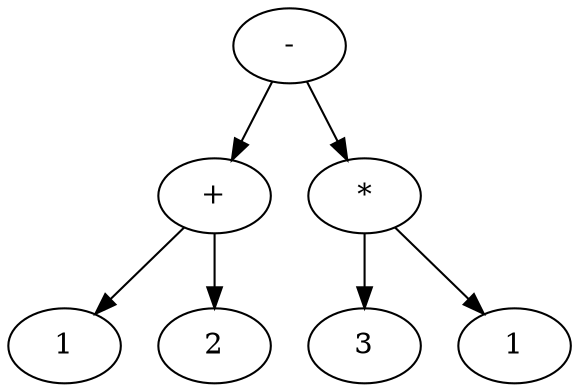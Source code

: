 digraph {
    2 [label=1];
    3 [label=2];
    1 [label="+"];
    5 [label=3];
    6 [label=1];
    4 [label="*"];
    0 [label="-"];
    1 -> 2;
    1 -> 3;
    4 -> 5;
    4 -> 6;
    0 -> 1;
    0 -> 4;
}